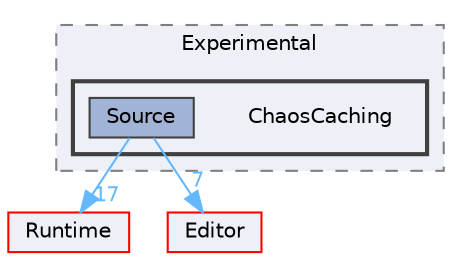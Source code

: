 digraph "ChaosCaching"
{
 // INTERACTIVE_SVG=YES
 // LATEX_PDF_SIZE
  bgcolor="transparent";
  edge [fontname=Helvetica,fontsize=10,labelfontname=Helvetica,labelfontsize=10];
  node [fontname=Helvetica,fontsize=10,shape=box,height=0.2,width=0.4];
  compound=true
  subgraph clusterdir_6e0c5d987c338b0072956bd3eccf79be {
    graph [ bgcolor="#edf0f7", pencolor="grey50", label="Experimental", fontname=Helvetica,fontsize=10 style="filled,dashed", URL="dir_6e0c5d987c338b0072956bd3eccf79be.html",tooltip=""]
  subgraph clusterdir_cd706f977b82d923dde6c05bab25dfc7 {
    graph [ bgcolor="#edf0f7", pencolor="grey25", label="", fontname=Helvetica,fontsize=10 style="filled,bold", URL="dir_cd706f977b82d923dde6c05bab25dfc7.html",tooltip=""]
    dir_cd706f977b82d923dde6c05bab25dfc7 [shape=plaintext, label="ChaosCaching"];
  dir_ee44b75d7f65f96d063ce40d9decd465 [label="Source", fillcolor="#a2b4d6", color="grey25", style="filled", URL="dir_ee44b75d7f65f96d063ce40d9decd465.html",tooltip=""];
  }
  }
  dir_7536b172fbd480bfd146a1b1acd6856b [label="Runtime", fillcolor="#edf0f7", color="red", style="filled", URL="dir_7536b172fbd480bfd146a1b1acd6856b.html",tooltip=""];
  dir_b26507eead720464ba2ac6bbc6dcec5f [label="Editor", fillcolor="#edf0f7", color="red", style="filled", URL="dir_b26507eead720464ba2ac6bbc6dcec5f.html",tooltip=""];
  dir_ee44b75d7f65f96d063ce40d9decd465->dir_7536b172fbd480bfd146a1b1acd6856b [headlabel="17", labeldistance=1.5 headhref="dir_001064_000984.html" href="dir_001064_000984.html" color="steelblue1" fontcolor="steelblue1"];
  dir_ee44b75d7f65f96d063ce40d9decd465->dir_b26507eead720464ba2ac6bbc6dcec5f [headlabel="7", labeldistance=1.5 headhref="dir_001064_000357.html" href="dir_001064_000357.html" color="steelblue1" fontcolor="steelblue1"];
}
